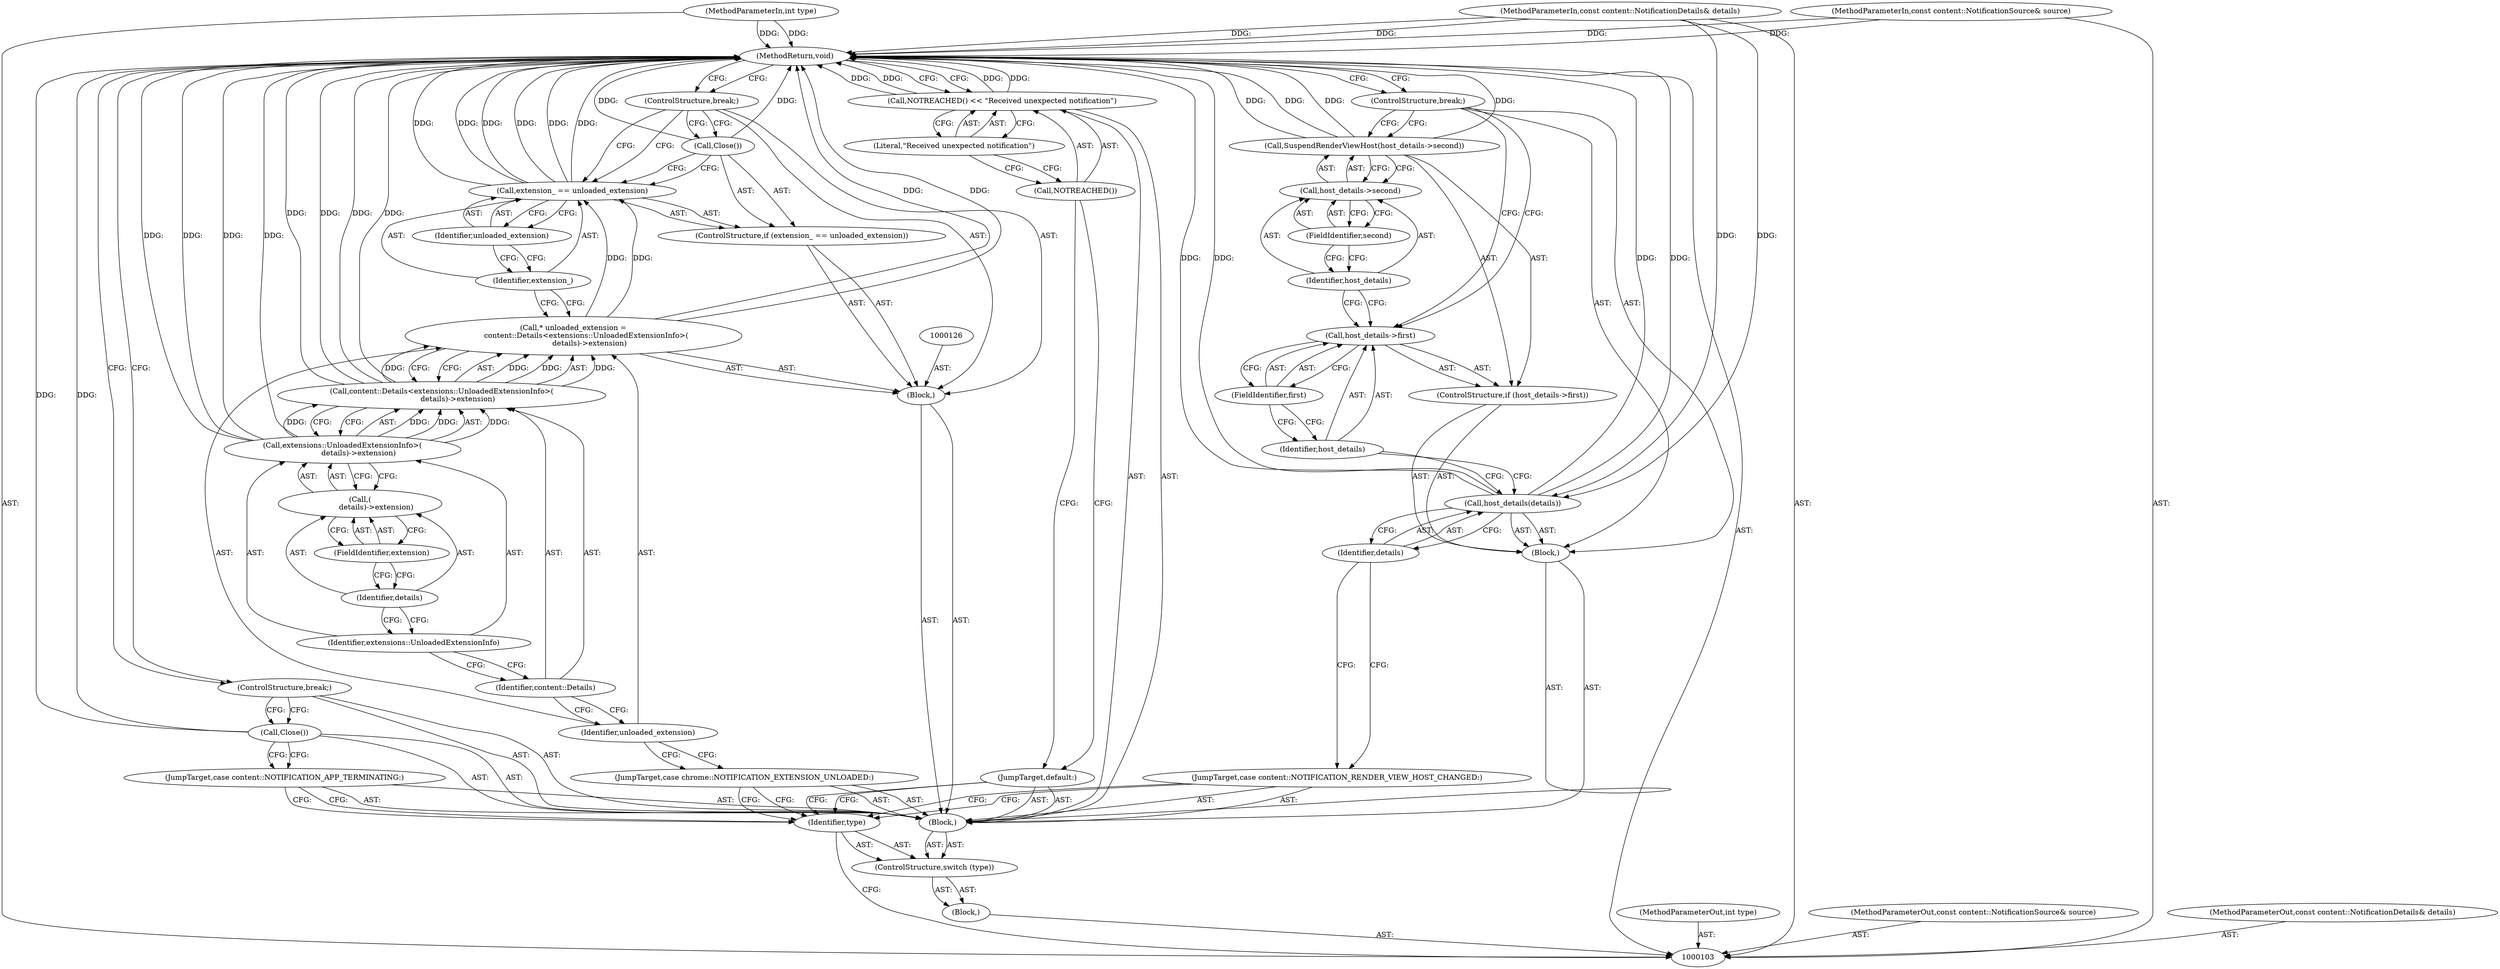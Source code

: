 digraph "0_Chrome_eb4bcacd683a68534bbe2e4d8d6eeafafc7f57ba_0" {
"1000149" [label="(MethodReturn,void)"];
"1000104" [label="(MethodParameterIn,int type)"];
"1000202" [label="(MethodParameterOut,int type)"];
"1000113" [label="(Call,host_details(details))"];
"1000114" [label="(Identifier,details)"];
"1000116" [label="(Call,host_details->first)"];
"1000117" [label="(Identifier,host_details)"];
"1000118" [label="(FieldIdentifier,first)"];
"1000115" [label="(ControlStructure,if (host_details->first))"];
"1000120" [label="(Call,host_details->second)"];
"1000121" [label="(Identifier,host_details)"];
"1000122" [label="(FieldIdentifier,second)"];
"1000119" [label="(Call,SuspendRenderViewHost(host_details->second))"];
"1000123" [label="(ControlStructure,break;)"];
"1000124" [label="(JumpTarget,case chrome::NOTIFICATION_EXTENSION_UNLOADED:)"];
"1000127" [label="(Call,* unloaded_extension =\n           content::Details<extensions::UnloadedExtensionInfo>(\n              details)->extension)"];
"1000128" [label="(Identifier,unloaded_extension)"];
"1000125" [label="(Block,)"];
"1000129" [label="(Call,content::Details<extensions::UnloadedExtensionInfo>(\n              details)->extension)"];
"1000130" [label="(Identifier,content::Details)"];
"1000131" [label="(Call,extensions::UnloadedExtensionInfo>(\n              details)->extension)"];
"1000132" [label="(Identifier,extensions::UnloadedExtensionInfo)"];
"1000133" [label="(Call,(\n              details)->extension)"];
"1000134" [label="(Identifier,details)"];
"1000135" [label="(FieldIdentifier,extension)"];
"1000137" [label="(Call,extension_ == unloaded_extension)"];
"1000138" [label="(Identifier,extension_)"];
"1000139" [label="(Identifier,unloaded_extension)"];
"1000136" [label="(ControlStructure,if (extension_ == unloaded_extension))"];
"1000105" [label="(MethodParameterIn,const content::NotificationSource& source)"];
"1000203" [label="(MethodParameterOut,const content::NotificationSource& source)"];
"1000140" [label="(Call,Close())"];
"1000141" [label="(ControlStructure,break;)"];
"1000142" [label="(JumpTarget,case content::NOTIFICATION_APP_TERMINATING:)"];
"1000143" [label="(Call,Close())"];
"1000144" [label="(ControlStructure,break;)"];
"1000145" [label="(JumpTarget,default:)"];
"1000148" [label="(Literal,\"Received unexpected notification\")"];
"1000146" [label="(Call,NOTREACHED() << \"Received unexpected notification\")"];
"1000147" [label="(Call,NOTREACHED())"];
"1000106" [label="(MethodParameterIn,const content::NotificationDetails& details)"];
"1000204" [label="(MethodParameterOut,const content::NotificationDetails& details)"];
"1000107" [label="(Block,)"];
"1000109" [label="(Identifier,type)"];
"1000110" [label="(Block,)"];
"1000108" [label="(ControlStructure,switch (type))"];
"1000111" [label="(JumpTarget,case content::NOTIFICATION_RENDER_VIEW_HOST_CHANGED:)"];
"1000112" [label="(Block,)"];
"1000149" -> "1000103"  [label="AST: "];
"1000149" -> "1000123"  [label="CFG: "];
"1000149" -> "1000141"  [label="CFG: "];
"1000149" -> "1000144"  [label="CFG: "];
"1000149" -> "1000146"  [label="CFG: "];
"1000129" -> "1000149"  [label="DDG: "];
"1000129" -> "1000149"  [label="DDG: "];
"1000104" -> "1000149"  [label="DDG: "];
"1000105" -> "1000149"  [label="DDG: "];
"1000113" -> "1000149"  [label="DDG: "];
"1000113" -> "1000149"  [label="DDG: "];
"1000140" -> "1000149"  [label="DDG: "];
"1000127" -> "1000149"  [label="DDG: "];
"1000131" -> "1000149"  [label="DDG: "];
"1000131" -> "1000149"  [label="DDG: "];
"1000143" -> "1000149"  [label="DDG: "];
"1000137" -> "1000149"  [label="DDG: "];
"1000137" -> "1000149"  [label="DDG: "];
"1000137" -> "1000149"  [label="DDG: "];
"1000119" -> "1000149"  [label="DDG: "];
"1000119" -> "1000149"  [label="DDG: "];
"1000146" -> "1000149"  [label="DDG: "];
"1000146" -> "1000149"  [label="DDG: "];
"1000106" -> "1000149"  [label="DDG: "];
"1000104" -> "1000103"  [label="AST: "];
"1000104" -> "1000149"  [label="DDG: "];
"1000202" -> "1000103"  [label="AST: "];
"1000113" -> "1000112"  [label="AST: "];
"1000113" -> "1000114"  [label="CFG: "];
"1000114" -> "1000113"  [label="AST: "];
"1000117" -> "1000113"  [label="CFG: "];
"1000113" -> "1000149"  [label="DDG: "];
"1000113" -> "1000149"  [label="DDG: "];
"1000106" -> "1000113"  [label="DDG: "];
"1000114" -> "1000113"  [label="AST: "];
"1000114" -> "1000111"  [label="CFG: "];
"1000113" -> "1000114"  [label="CFG: "];
"1000116" -> "1000115"  [label="AST: "];
"1000116" -> "1000118"  [label="CFG: "];
"1000117" -> "1000116"  [label="AST: "];
"1000118" -> "1000116"  [label="AST: "];
"1000121" -> "1000116"  [label="CFG: "];
"1000123" -> "1000116"  [label="CFG: "];
"1000117" -> "1000116"  [label="AST: "];
"1000117" -> "1000113"  [label="CFG: "];
"1000118" -> "1000117"  [label="CFG: "];
"1000118" -> "1000116"  [label="AST: "];
"1000118" -> "1000117"  [label="CFG: "];
"1000116" -> "1000118"  [label="CFG: "];
"1000115" -> "1000112"  [label="AST: "];
"1000116" -> "1000115"  [label="AST: "];
"1000119" -> "1000115"  [label="AST: "];
"1000120" -> "1000119"  [label="AST: "];
"1000120" -> "1000122"  [label="CFG: "];
"1000121" -> "1000120"  [label="AST: "];
"1000122" -> "1000120"  [label="AST: "];
"1000119" -> "1000120"  [label="CFG: "];
"1000121" -> "1000120"  [label="AST: "];
"1000121" -> "1000116"  [label="CFG: "];
"1000122" -> "1000121"  [label="CFG: "];
"1000122" -> "1000120"  [label="AST: "];
"1000122" -> "1000121"  [label="CFG: "];
"1000120" -> "1000122"  [label="CFG: "];
"1000119" -> "1000115"  [label="AST: "];
"1000119" -> "1000120"  [label="CFG: "];
"1000120" -> "1000119"  [label="AST: "];
"1000123" -> "1000119"  [label="CFG: "];
"1000119" -> "1000149"  [label="DDG: "];
"1000119" -> "1000149"  [label="DDG: "];
"1000123" -> "1000112"  [label="AST: "];
"1000123" -> "1000119"  [label="CFG: "];
"1000123" -> "1000116"  [label="CFG: "];
"1000149" -> "1000123"  [label="CFG: "];
"1000124" -> "1000110"  [label="AST: "];
"1000124" -> "1000109"  [label="CFG: "];
"1000128" -> "1000124"  [label="CFG: "];
"1000127" -> "1000125"  [label="AST: "];
"1000127" -> "1000129"  [label="CFG: "];
"1000128" -> "1000127"  [label="AST: "];
"1000129" -> "1000127"  [label="AST: "];
"1000138" -> "1000127"  [label="CFG: "];
"1000127" -> "1000149"  [label="DDG: "];
"1000129" -> "1000127"  [label="DDG: "];
"1000129" -> "1000127"  [label="DDG: "];
"1000127" -> "1000137"  [label="DDG: "];
"1000128" -> "1000127"  [label="AST: "];
"1000128" -> "1000124"  [label="CFG: "];
"1000130" -> "1000128"  [label="CFG: "];
"1000125" -> "1000110"  [label="AST: "];
"1000126" -> "1000125"  [label="AST: "];
"1000127" -> "1000125"  [label="AST: "];
"1000136" -> "1000125"  [label="AST: "];
"1000141" -> "1000125"  [label="AST: "];
"1000129" -> "1000127"  [label="AST: "];
"1000129" -> "1000131"  [label="CFG: "];
"1000130" -> "1000129"  [label="AST: "];
"1000131" -> "1000129"  [label="AST: "];
"1000127" -> "1000129"  [label="CFG: "];
"1000129" -> "1000149"  [label="DDG: "];
"1000129" -> "1000149"  [label="DDG: "];
"1000129" -> "1000127"  [label="DDG: "];
"1000129" -> "1000127"  [label="DDG: "];
"1000131" -> "1000129"  [label="DDG: "];
"1000131" -> "1000129"  [label="DDG: "];
"1000130" -> "1000129"  [label="AST: "];
"1000130" -> "1000128"  [label="CFG: "];
"1000132" -> "1000130"  [label="CFG: "];
"1000131" -> "1000129"  [label="AST: "];
"1000131" -> "1000133"  [label="CFG: "];
"1000132" -> "1000131"  [label="AST: "];
"1000133" -> "1000131"  [label="AST: "];
"1000129" -> "1000131"  [label="CFG: "];
"1000131" -> "1000149"  [label="DDG: "];
"1000131" -> "1000149"  [label="DDG: "];
"1000131" -> "1000129"  [label="DDG: "];
"1000131" -> "1000129"  [label="DDG: "];
"1000132" -> "1000131"  [label="AST: "];
"1000132" -> "1000130"  [label="CFG: "];
"1000134" -> "1000132"  [label="CFG: "];
"1000133" -> "1000131"  [label="AST: "];
"1000133" -> "1000135"  [label="CFG: "];
"1000134" -> "1000133"  [label="AST: "];
"1000135" -> "1000133"  [label="AST: "];
"1000131" -> "1000133"  [label="CFG: "];
"1000134" -> "1000133"  [label="AST: "];
"1000134" -> "1000132"  [label="CFG: "];
"1000135" -> "1000134"  [label="CFG: "];
"1000135" -> "1000133"  [label="AST: "];
"1000135" -> "1000134"  [label="CFG: "];
"1000133" -> "1000135"  [label="CFG: "];
"1000137" -> "1000136"  [label="AST: "];
"1000137" -> "1000139"  [label="CFG: "];
"1000138" -> "1000137"  [label="AST: "];
"1000139" -> "1000137"  [label="AST: "];
"1000140" -> "1000137"  [label="CFG: "];
"1000141" -> "1000137"  [label="CFG: "];
"1000137" -> "1000149"  [label="DDG: "];
"1000137" -> "1000149"  [label="DDG: "];
"1000137" -> "1000149"  [label="DDG: "];
"1000127" -> "1000137"  [label="DDG: "];
"1000138" -> "1000137"  [label="AST: "];
"1000138" -> "1000127"  [label="CFG: "];
"1000139" -> "1000138"  [label="CFG: "];
"1000139" -> "1000137"  [label="AST: "];
"1000139" -> "1000138"  [label="CFG: "];
"1000137" -> "1000139"  [label="CFG: "];
"1000136" -> "1000125"  [label="AST: "];
"1000137" -> "1000136"  [label="AST: "];
"1000140" -> "1000136"  [label="AST: "];
"1000105" -> "1000103"  [label="AST: "];
"1000105" -> "1000149"  [label="DDG: "];
"1000203" -> "1000103"  [label="AST: "];
"1000140" -> "1000136"  [label="AST: "];
"1000140" -> "1000137"  [label="CFG: "];
"1000141" -> "1000140"  [label="CFG: "];
"1000140" -> "1000149"  [label="DDG: "];
"1000141" -> "1000125"  [label="AST: "];
"1000141" -> "1000140"  [label="CFG: "];
"1000141" -> "1000137"  [label="CFG: "];
"1000149" -> "1000141"  [label="CFG: "];
"1000142" -> "1000110"  [label="AST: "];
"1000142" -> "1000109"  [label="CFG: "];
"1000143" -> "1000142"  [label="CFG: "];
"1000143" -> "1000110"  [label="AST: "];
"1000143" -> "1000142"  [label="CFG: "];
"1000144" -> "1000143"  [label="CFG: "];
"1000143" -> "1000149"  [label="DDG: "];
"1000144" -> "1000110"  [label="AST: "];
"1000144" -> "1000143"  [label="CFG: "];
"1000149" -> "1000144"  [label="CFG: "];
"1000145" -> "1000110"  [label="AST: "];
"1000145" -> "1000109"  [label="CFG: "];
"1000147" -> "1000145"  [label="CFG: "];
"1000148" -> "1000146"  [label="AST: "];
"1000148" -> "1000147"  [label="CFG: "];
"1000146" -> "1000148"  [label="CFG: "];
"1000146" -> "1000110"  [label="AST: "];
"1000146" -> "1000148"  [label="CFG: "];
"1000147" -> "1000146"  [label="AST: "];
"1000148" -> "1000146"  [label="AST: "];
"1000149" -> "1000146"  [label="CFG: "];
"1000146" -> "1000149"  [label="DDG: "];
"1000146" -> "1000149"  [label="DDG: "];
"1000147" -> "1000146"  [label="AST: "];
"1000147" -> "1000145"  [label="CFG: "];
"1000148" -> "1000147"  [label="CFG: "];
"1000106" -> "1000103"  [label="AST: "];
"1000106" -> "1000149"  [label="DDG: "];
"1000106" -> "1000113"  [label="DDG: "];
"1000204" -> "1000103"  [label="AST: "];
"1000107" -> "1000103"  [label="AST: "];
"1000108" -> "1000107"  [label="AST: "];
"1000109" -> "1000108"  [label="AST: "];
"1000109" -> "1000103"  [label="CFG: "];
"1000111" -> "1000109"  [label="CFG: "];
"1000124" -> "1000109"  [label="CFG: "];
"1000142" -> "1000109"  [label="CFG: "];
"1000145" -> "1000109"  [label="CFG: "];
"1000110" -> "1000108"  [label="AST: "];
"1000111" -> "1000110"  [label="AST: "];
"1000112" -> "1000110"  [label="AST: "];
"1000124" -> "1000110"  [label="AST: "];
"1000125" -> "1000110"  [label="AST: "];
"1000142" -> "1000110"  [label="AST: "];
"1000143" -> "1000110"  [label="AST: "];
"1000144" -> "1000110"  [label="AST: "];
"1000145" -> "1000110"  [label="AST: "];
"1000146" -> "1000110"  [label="AST: "];
"1000108" -> "1000107"  [label="AST: "];
"1000109" -> "1000108"  [label="AST: "];
"1000110" -> "1000108"  [label="AST: "];
"1000111" -> "1000110"  [label="AST: "];
"1000111" -> "1000109"  [label="CFG: "];
"1000114" -> "1000111"  [label="CFG: "];
"1000112" -> "1000110"  [label="AST: "];
"1000113" -> "1000112"  [label="AST: "];
"1000115" -> "1000112"  [label="AST: "];
"1000123" -> "1000112"  [label="AST: "];
}

